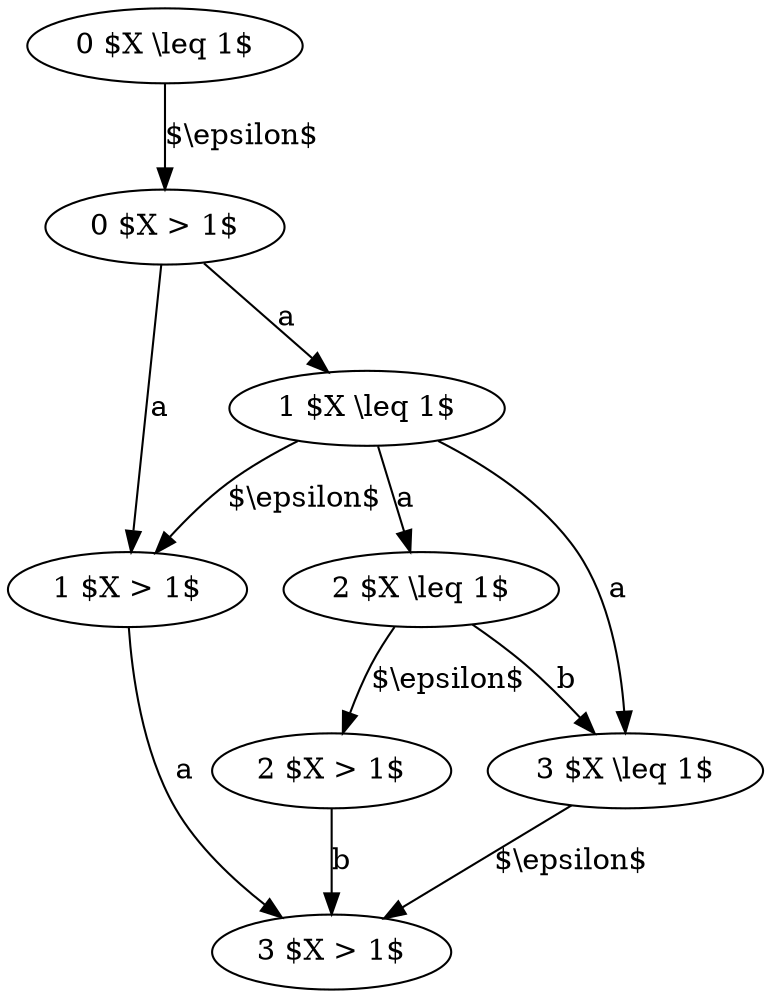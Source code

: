 digraph {
"0 $X > 1$";
"0 $X \\leq 1$" -> "0 $X > 1$" [label = "$\\epsilon$"];
"0 $X \\leq 1$";
"1 $X > 1$";
"1 $X \\leq 1$" -> "1 $X > 1$" [label = "$\\epsilon$"];
"0 $X > 1$" -> "1 $X > 1$" [label = "a"];
"1 $X \\leq 1$";
"0 $X > 1$" -> "1 $X \\leq 1$" [label = "a"];
"2 $X > 1$";
"2 $X \\leq 1$" -> "2 $X > 1$" [label = "$\\epsilon$"];
"2 $X \\leq 1$";
"1 $X \\leq 1$" -> "2 $X \\leq 1$" [label = "a"];
"3 $X > 1$";
"3 $X \\leq 1$" -> "3 $X > 1$" [label = "$\\epsilon$"];
"1 $X > 1$" -> "3 $X > 1$" [label = "a"];
"2 $X > 1$" -> "3 $X > 1$" [label = "b"];
"3 $X \\leq 1$";
"1 $X \\leq 1$" -> "3 $X \\leq 1$" [label = "a"];
"2 $X \\leq 1$" -> "3 $X \\leq 1$" [label = "b"];
}
